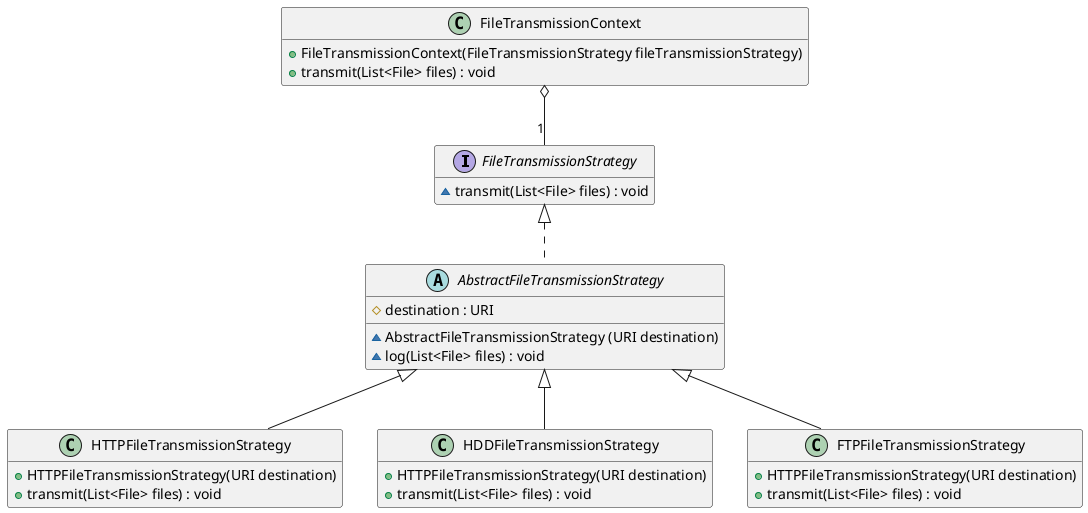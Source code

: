 @startuml

	interface FileTransmissionStrategy {
		~ transmit(List<File> files) : void
	}
		hide FileTransmissionStrategy fields
	
	
	abstract class AbstractFileTransmissionStrategy {
		# destination : URI
		~ AbstractFileTransmissionStrategy (URI destination)
		~ log(List<File> files) : void 
	}
	
	class FileTransmissionContext {
		+ FileTransmissionContext(FileTransmissionStrategy fileTransmissionStrategy)
		+ transmit(List<File> files) : void
	}
	
		hide FileTransmissionContext fields
	
	
	class HTTPFileTransmissionStrategy {
		+ HTTPFileTransmissionStrategy(URI destination)
		+ transmit(List<File> files) : void
	}
	
	class HDDFileTransmissionStrategy {
		+ HTTPFileTransmissionStrategy(URI destination)
		+ transmit(List<File> files) : void
	}
	
	class FTPFileTransmissionStrategy {
		+ HTTPFileTransmissionStrategy(URI destination)
		+ transmit(List<File> files) : void
	}
		hide HTTPFileTransmissionStrategy fields
		hide HDDFileTransmissionStrategy fields
		hide FTPFileTransmissionStrategy fields
	
	

	FileTransmissionStrategy <|.. AbstractFileTransmissionStrategy
		
	AbstractFileTransmissionStrategy <|-- FTPFileTransmissionStrategy
	AbstractFileTransmissionStrategy <|-- HDDFileTransmissionStrategy
	AbstractFileTransmissionStrategy <|-- HTTPFileTransmissionStrategy
	
	FileTransmissionContext o-- "1" FileTransmissionStrategy

@enduml
